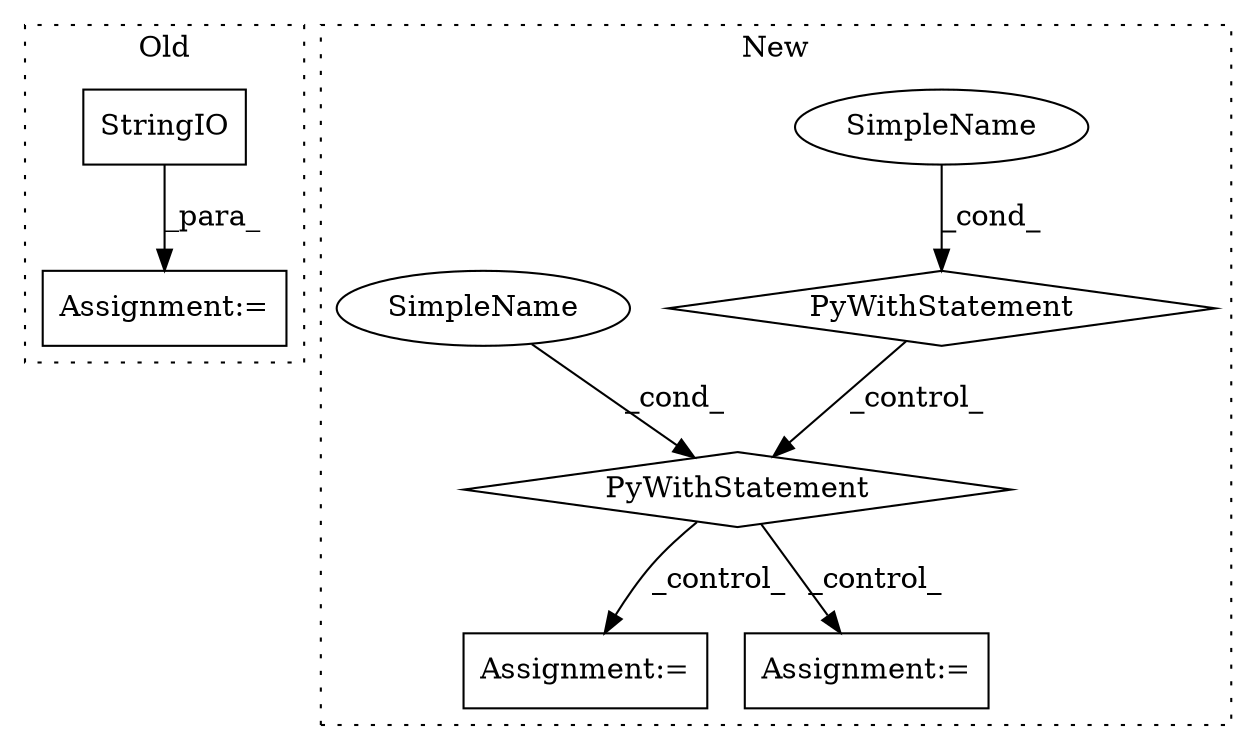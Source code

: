digraph G {
subgraph cluster0 {
1 [label="StringIO" a="32" s="1292" l="10" shape="box"];
3 [label="Assignment:=" a="7" s="1723" l="23" shape="box"];
label = "Old";
style="dotted";
}
subgraph cluster1 {
2 [label="PyWithStatement" a="104" s="1057,1080" l="10,2" shape="diamond"];
4 [label="SimpleName" a="42" s="" l="" shape="ellipse"];
5 [label="Assignment:=" a="7" s="1396" l="1" shape="box"];
6 [label="SimpleName" a="42" s="" l="" shape="ellipse"];
7 [label="PyWithStatement" a="104" s="1115,1137" l="10,2" shape="diamond"];
8 [label="Assignment:=" a="7" s="1444" l="1" shape="box"];
label = "New";
style="dotted";
}
1 -> 3 [label="_para_"];
2 -> 7 [label="_control_"];
4 -> 2 [label="_cond_"];
6 -> 7 [label="_cond_"];
7 -> 8 [label="_control_"];
7 -> 5 [label="_control_"];
}